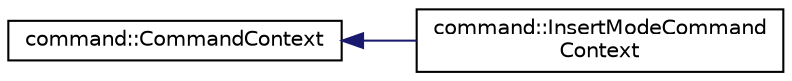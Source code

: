 digraph "Graphical Class Hierarchy"
{
 // LATEX_PDF_SIZE
  edge [fontname="Helvetica",fontsize="10",labelfontname="Helvetica",labelfontsize="10"];
  node [fontname="Helvetica",fontsize="10",shape=record];
  rankdir="LR";
  Node0 [label="command::CommandContext",height=0.2,width=0.4,color="black", fillcolor="white", style="filled",URL="$classcommand_1_1CommandContext.html",tooltip=" "];
  Node0 -> Node1 [dir="back",color="midnightblue",fontsize="10",style="solid",fontname="Helvetica"];
  Node1 [label="command::InsertModeCommand\lContext",height=0.2,width=0.4,color="black", fillcolor="white", style="filled",URL="$classcommand_1_1InsertModeCommandContext.html",tooltip=" "];
}
